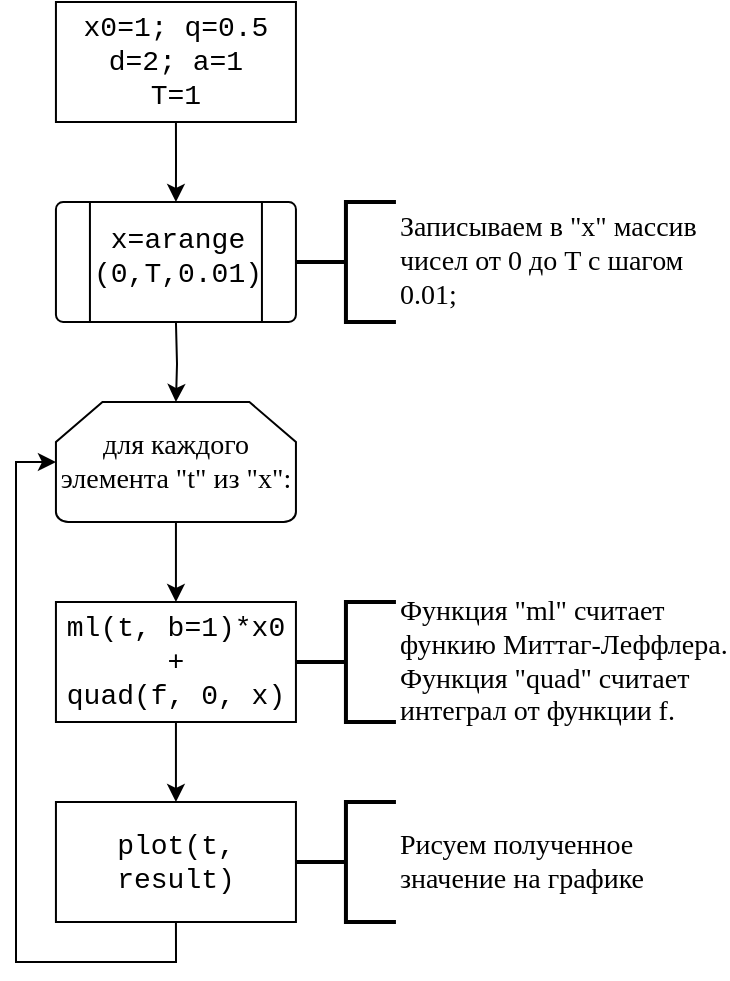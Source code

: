 <mxfile version="14.8.0" type="device"><diagram id="i87uswTSCtgX_XGnWYMQ" name="Page-1"><mxGraphModel dx="981" dy="526" grid="1" gridSize="10" guides="1" tooltips="1" connect="1" arrows="1" fold="1" page="1" pageScale="1" pageWidth="850" pageHeight="1100" math="0" shadow="0"><root><mxCell id="0"/><mxCell id="1" parent="0"/><mxCell id="z1dlT_VqDLCRncjiLPIx-4" style="edgeStyle=orthogonalEdgeStyle;rounded=0;orthogonalLoop=1;jettySize=auto;html=1;exitX=0.5;exitY=1;exitDx=0;exitDy=0;entryX=0.5;entryY=0;entryDx=0;entryDy=0;fontFamily=Times New Roman;fontSize=14;" edge="1" parent="1" source="z1dlT_VqDLCRncjiLPIx-1"><mxGeometry relative="1" as="geometry"><mxPoint x="89.97" y="110" as="targetPoint"/></mxGeometry></mxCell><mxCell id="z1dlT_VqDLCRncjiLPIx-1" value="&lt;div style=&quot;font-size: 14px&quot;&gt;x0=1; q=0.5&lt;/div&gt;&lt;div style=&quot;font-size: 14px&quot;&gt;d=2; a=1&lt;/div&gt;&lt;div style=&quot;font-size: 14px&quot;&gt;T=1&lt;br style=&quot;font-size: 14px&quot;&gt;&lt;/div&gt;" style="rounded=0;whiteSpace=wrap;html=1;fontFamily=Courier New;fontSize=14;spacing=2;" vertex="1" parent="1"><mxGeometry x="29.97" y="10" width="120" height="60" as="geometry"/></mxCell><mxCell id="z1dlT_VqDLCRncjiLPIx-6" style="edgeStyle=orthogonalEdgeStyle;rounded=0;orthogonalLoop=1;jettySize=auto;html=1;exitX=0.5;exitY=1;exitDx=0;exitDy=0;entryX=0.5;entryY=0;entryDx=0;entryDy=0;entryPerimeter=0;fontFamily=Times New Roman;fontSize=14;" edge="1" parent="1" target="z1dlT_VqDLCRncjiLPIx-5"><mxGeometry relative="1" as="geometry"><mxPoint x="89.97" y="170.0" as="sourcePoint"/></mxGeometry></mxCell><mxCell id="z1dlT_VqDLCRncjiLPIx-3" value="&lt;div&gt;Записываем в &quot;x&quot; массив&lt;/div&gt;&lt;div&gt;чисел от 0 до T с шагом&lt;/div&gt;&lt;div&gt;0.01;&lt;br&gt;&lt;/div&gt;" style="strokeWidth=2;html=1;shape=mxgraph.flowchart.annotation_2;align=left;labelPosition=right;pointerEvents=1;fontFamily=Times New Roman;fontSize=14;" vertex="1" parent="1"><mxGeometry x="149.97" y="110" width="50" height="60" as="geometry"/></mxCell><mxCell id="z1dlT_VqDLCRncjiLPIx-12" value="" style="edgeStyle=orthogonalEdgeStyle;rounded=0;orthogonalLoop=1;jettySize=auto;html=1;fontFamily=Courier New;fontSize=14;" edge="1" parent="1" source="z1dlT_VqDLCRncjiLPIx-5" target="z1dlT_VqDLCRncjiLPIx-10"><mxGeometry relative="1" as="geometry"/></mxCell><mxCell id="z1dlT_VqDLCRncjiLPIx-5" value="для каждого элемента &quot;t&quot; из &quot;x&quot;:" style="strokeWidth=1;html=1;shape=mxgraph.flowchart.loop_limit;whiteSpace=wrap;fontFamily=Times New Roman;fontSize=14;" vertex="1" parent="1"><mxGeometry x="29.97" y="210" width="120" height="60" as="geometry"/></mxCell><mxCell id="z1dlT_VqDLCRncjiLPIx-7" value="" style="verticalLabelPosition=bottom;verticalAlign=top;html=1;shape=process;whiteSpace=wrap;rounded=1;size=0.14;arcSize=6;fontFamily=Times New Roman;fontSize=14;strokeWidth=1;" vertex="1" parent="1"><mxGeometry x="29.97" y="110" width="120" height="60" as="geometry"/></mxCell><mxCell id="z1dlT_VqDLCRncjiLPIx-8" value="&lt;div&gt;&amp;nbsp;x=arange&lt;/div&gt;&lt;div&gt;(0,T,0.01)&lt;/div&gt;" style="text;whiteSpace=wrap;html=1;fontSize=14;fontFamily=Courier New;" vertex="1" parent="1"><mxGeometry x="46.97" y="114" width="79" height="50" as="geometry"/></mxCell><mxCell id="z1dlT_VqDLCRncjiLPIx-14" style="edgeStyle=orthogonalEdgeStyle;rounded=0;orthogonalLoop=1;jettySize=auto;html=1;exitX=0.5;exitY=1;exitDx=0;exitDy=0;entryX=0.5;entryY=0;entryDx=0;entryDy=0;fontFamily=Courier New;fontSize=14;" edge="1" parent="1" source="z1dlT_VqDLCRncjiLPIx-10" target="z1dlT_VqDLCRncjiLPIx-13"><mxGeometry relative="1" as="geometry"/></mxCell><mxCell id="z1dlT_VqDLCRncjiLPIx-10" value="&lt;div&gt;&lt;font face=&quot;Courier New&quot;&gt;ml(t, b=1)*x0 +&lt;/font&gt;&lt;/div&gt;&lt;div&gt;&lt;font face=&quot;Courier New&quot;&gt;quad(f, 0, x)&lt;br&gt;&lt;/font&gt;&lt;/div&gt;" style="rounded=0;whiteSpace=wrap;html=1;fontFamily=Times New Roman;fontSize=14;strokeWidth=1;" vertex="1" parent="1"><mxGeometry x="29.97" y="310" width="120" height="60" as="geometry"/></mxCell><mxCell id="z1dlT_VqDLCRncjiLPIx-11" value="&lt;div&gt;Функция &quot;ml&quot; считает&lt;/div&gt;&lt;div&gt;функию Миттаг-Леффлера.&lt;/div&gt;&lt;div&gt;Функция &quot;quad&quot; считает&lt;/div&gt;&lt;div&gt;интеграл от функции f.&lt;br&gt;&lt;/div&gt;" style="strokeWidth=2;html=1;shape=mxgraph.flowchart.annotation_2;align=left;labelPosition=right;pointerEvents=1;fontFamily=Times New Roman;fontSize=14;" vertex="1" parent="1"><mxGeometry x="149.97" y="310" width="50" height="60" as="geometry"/></mxCell><mxCell id="z1dlT_VqDLCRncjiLPIx-18" style="edgeStyle=orthogonalEdgeStyle;rounded=0;orthogonalLoop=1;jettySize=auto;html=1;exitX=0.5;exitY=1;exitDx=0;exitDy=0;entryX=0;entryY=0.5;entryDx=0;entryDy=0;entryPerimeter=0;fontFamily=Times New Roman;fontSize=14;" edge="1" parent="1" source="z1dlT_VqDLCRncjiLPIx-13" target="z1dlT_VqDLCRncjiLPIx-5"><mxGeometry relative="1" as="geometry"/></mxCell><mxCell id="z1dlT_VqDLCRncjiLPIx-13" value="&lt;font face=&quot;Courier New&quot;&gt;plot(t, result)&lt;br&gt;&lt;/font&gt;" style="rounded=0;whiteSpace=wrap;html=1;fontFamily=Times New Roman;fontSize=14;strokeWidth=1;" vertex="1" parent="1"><mxGeometry x="29.97" y="410" width="120" height="60" as="geometry"/></mxCell><mxCell id="z1dlT_VqDLCRncjiLPIx-15" value="&lt;div&gt;Рисуем полученное&lt;/div&gt;&lt;div&gt;значение на графике&lt;/div&gt;" style="strokeWidth=2;html=1;shape=mxgraph.flowchart.annotation_2;align=left;labelPosition=right;pointerEvents=1;fontFamily=Times New Roman;fontSize=14;" vertex="1" parent="1"><mxGeometry x="149.97" y="410" width="50" height="60" as="geometry"/></mxCell></root></mxGraphModel></diagram></mxfile>
